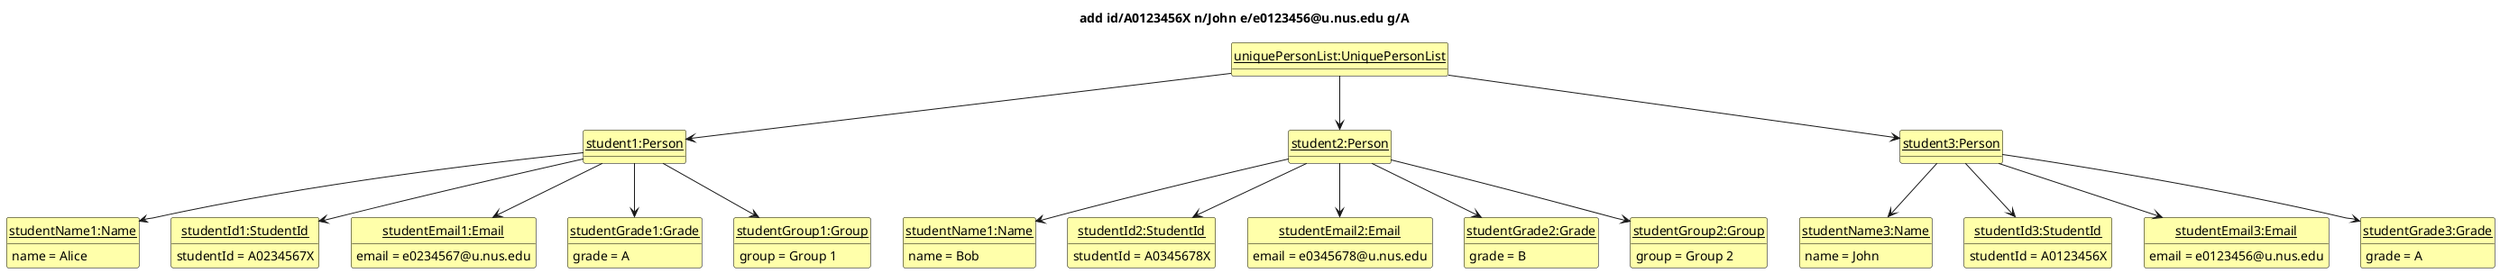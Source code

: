 @startuml
'https://plantuml.com/class-diagram

hide circle
hide methods
skinparam ClassFontColor #000000
skinparam ClassBorderColor #000000
skinparam ClassBackgroundColor #FFFFAA

title add id/A0123456X n/John e/e0123456@u.nus.edu g/A

class uniquePersonList as "<u>uniquePersonList:UniquePersonList</u>"
class student1 as "<u>student1:Person</u>" {}
class student2 as "<u>student2:Person</u>" {}
class student3 as "<u>student3:Person</u>" {}
class studentName1 as "<u>studentName1:Name</u>" {
    name = Alice
}
class studentName2 as "<u>studentName1:Name</u>" {
    name = Bob
}
class studentName3 as "<u>studentName3:Name</u>" {
    name = John
}
class studentId1 as "<u>studentId1:StudentId</u>" {
    studentId = A0234567X
}
class studentId2 as "<u>studentId2:StudentId</u>" {
    studentId = A0345678X
}
class studentId3 as "<u>studentId3:StudentId</u>" {
    studentId = A0123456X
}
class studentEmail1 as "<u>studentEmail1:Email</u>" {
    email = e0234567@u.nus.edu
}
class studentEmail2 as "<u>studentEmail2:Email</u>" {
    email = e0345678@u.nus.edu
}
class studentEmail3 as "<u>studentEmail3:Email</u>" {
    email = e0123456@u.nus.edu
}
class studentGrade1 as "<u>studentGrade1:Grade</u>" {
    grade = A
}
class studentGrade2 as "<u>studentGrade2:Grade</u>" {
    grade = B
}
class studentGrade3 as "<u>studentGrade3:Grade</u>" {
    grade = A
}
class studentGroup1 as "<u>studentGroup1:Group</u>" {
    group = Group 1
}
class studentGroup2 as "<u>studentGroup2:Group</u>" {
    group = Group 2
}
student1 -[hidden]right-> student2
student2 -[hidden]right-> student3

uniquePersonList -down-> student1
uniquePersonList -down-> student2
uniquePersonList -down-> student3
student1 -down-> studentName1
student2 -down-> studentName2
student3 -down-> studentName3
student1 -down-> studentId1
student2 -down-> studentId2
student3 -down-> studentId3
student1 -down-> studentEmail1
student2 -down-> studentEmail2
student3 -down-> studentEmail3
student1 -down-> studentGrade1
student2 -down-> studentGrade2
student3 -down-> studentGrade3
student1 -down-> studentGroup1
student2 -down-> studentGroup2
@enduml
